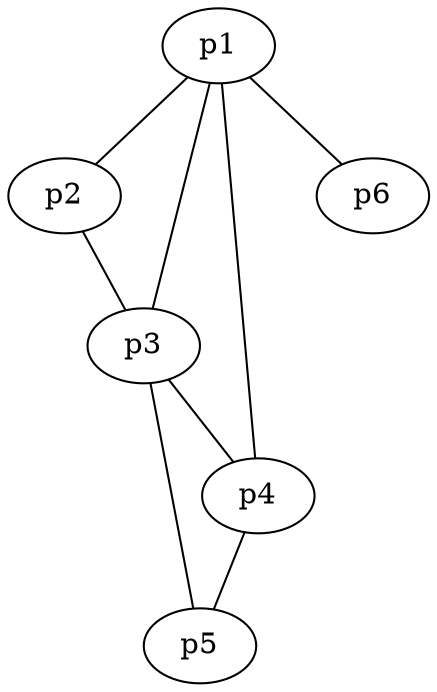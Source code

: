 graph graphname {
    p1 -- p2;
    p1 -- p3;
    p2 -- p3;
    p3 -- p4;
    p1 -- p4;
    p4 -- p5;
    p3 -- p5;
    p1 -- p6;
}